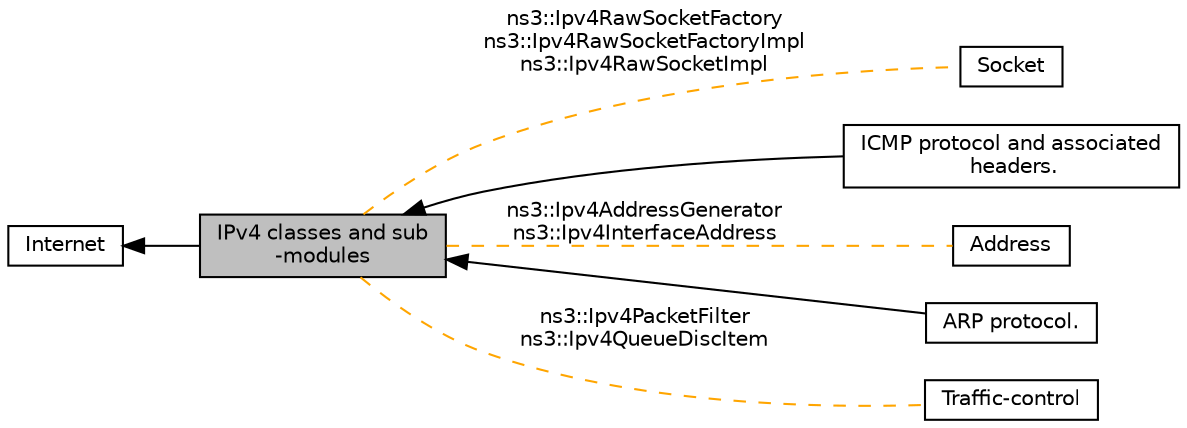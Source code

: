 digraph "IPv4 classes and sub-modules"
{
  edge [fontname="Helvetica",fontsize="10",labelfontname="Helvetica",labelfontsize="10"];
  node [fontname="Helvetica",fontsize="10",shape=box];
  rankdir=LR;
  Node7 [label="Socket",height=0.2,width=0.4,color="black", fillcolor="white", style="filled",URL="$group__socket.html",tooltip=" "];
  Node4 [label="ICMP protocol and associated\l headers.",height=0.2,width=0.4,color="black", fillcolor="white", style="filled",URL="$group__icmp.html",tooltip=" "];
  Node5 [label="Address",height=0.2,width=0.4,color="black", fillcolor="white", style="filled",URL="$group__address.html",tooltip="Network Address abstractions, including MAC, IPv4 and IPv6."];
  Node3 [label="ARP protocol.",height=0.2,width=0.4,color="black", fillcolor="white", style="filled",URL="$group__arp.html",tooltip="The ARP protocol and its associated tables are responsible for the IPv4 - MAC address translation."];
  Node1 [label="IPv4 classes and sub\l-modules",height=0.2,width=0.4,color="black", fillcolor="grey75", style="filled", fontcolor="black",tooltip=" "];
  Node6 [label="Traffic-control",height=0.2,width=0.4,color="black", fillcolor="white", style="filled",URL="$group__traffic-control.html",tooltip="The Traffic Control layer aims at introducing an equivalent of the Linux Traffic Control infrastructu..."];
  Node2 [label="Internet",height=0.2,width=0.4,color="black", fillcolor="white", style="filled",URL="$group__internet.html",tooltip="This section documents the API of the ns-3 internet module."];
  Node2->Node1 [shape=plaintext, dir="back", style="solid"];
  Node1->Node3 [shape=plaintext, dir="back", style="solid"];
  Node1->Node4 [shape=plaintext, dir="back", style="solid"];
  Node1->Node5 [shape=plaintext, label="ns3::Ipv4AddressGenerator\nns3::Ipv4InterfaceAddress", color="orange", dir="none", style="dashed"];
  Node1->Node6 [shape=plaintext, label="ns3::Ipv4PacketFilter\nns3::Ipv4QueueDiscItem", color="orange", dir="none", style="dashed"];
  Node1->Node7 [shape=plaintext, label="ns3::Ipv4RawSocketFactory\nns3::Ipv4RawSocketFactoryImpl\nns3::Ipv4RawSocketImpl", color="orange", dir="none", style="dashed"];
}
